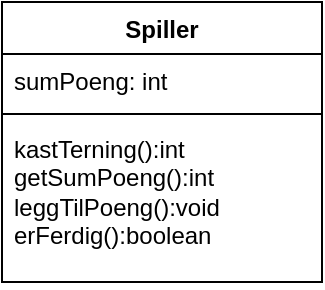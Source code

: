 <mxfile version="21.7.4" type="device">
  <diagram name="Page-1" id="0ciwq6UGKdfdlf846rf4">
    <mxGraphModel dx="1050" dy="534" grid="1" gridSize="10" guides="1" tooltips="1" connect="1" arrows="1" fold="1" page="1" pageScale="1" pageWidth="827" pageHeight="1169" math="0" shadow="0">
      <root>
        <mxCell id="0" />
        <mxCell id="1" parent="0" />
        <mxCell id="3quTMGuJyXB9AWt-cOGa-1" value="Spiller" style="swimlane;fontStyle=1;align=center;verticalAlign=top;childLayout=stackLayout;horizontal=1;startSize=26;horizontalStack=0;resizeParent=1;resizeParentMax=0;resizeLast=0;collapsible=1;marginBottom=0;whiteSpace=wrap;html=1;" vertex="1" parent="1">
          <mxGeometry x="160" y="90" width="160" height="140" as="geometry" />
        </mxCell>
        <mxCell id="3quTMGuJyXB9AWt-cOGa-2" value="sumPoeng: int" style="text;strokeColor=none;fillColor=none;align=left;verticalAlign=top;spacingLeft=4;spacingRight=4;overflow=hidden;rotatable=0;points=[[0,0.5],[1,0.5]];portConstraint=eastwest;whiteSpace=wrap;html=1;" vertex="1" parent="3quTMGuJyXB9AWt-cOGa-1">
          <mxGeometry y="26" width="160" height="26" as="geometry" />
        </mxCell>
        <mxCell id="3quTMGuJyXB9AWt-cOGa-3" value="" style="line;strokeWidth=1;fillColor=none;align=left;verticalAlign=middle;spacingTop=-1;spacingLeft=3;spacingRight=3;rotatable=0;labelPosition=right;points=[];portConstraint=eastwest;strokeColor=inherit;" vertex="1" parent="3quTMGuJyXB9AWt-cOGa-1">
          <mxGeometry y="52" width="160" height="8" as="geometry" />
        </mxCell>
        <mxCell id="3quTMGuJyXB9AWt-cOGa-4" value="kastTerning():int&lt;br&gt;getSumPoeng():int&lt;br&gt;leggTilPoeng():void&lt;br&gt;erFerdig():boolean" style="text;strokeColor=none;fillColor=none;align=left;verticalAlign=top;spacingLeft=4;spacingRight=4;overflow=hidden;rotatable=0;points=[[0,0.5],[1,0.5]];portConstraint=eastwest;whiteSpace=wrap;html=1;" vertex="1" parent="3quTMGuJyXB9AWt-cOGa-1">
          <mxGeometry y="60" width="160" height="80" as="geometry" />
        </mxCell>
      </root>
    </mxGraphModel>
  </diagram>
</mxfile>
